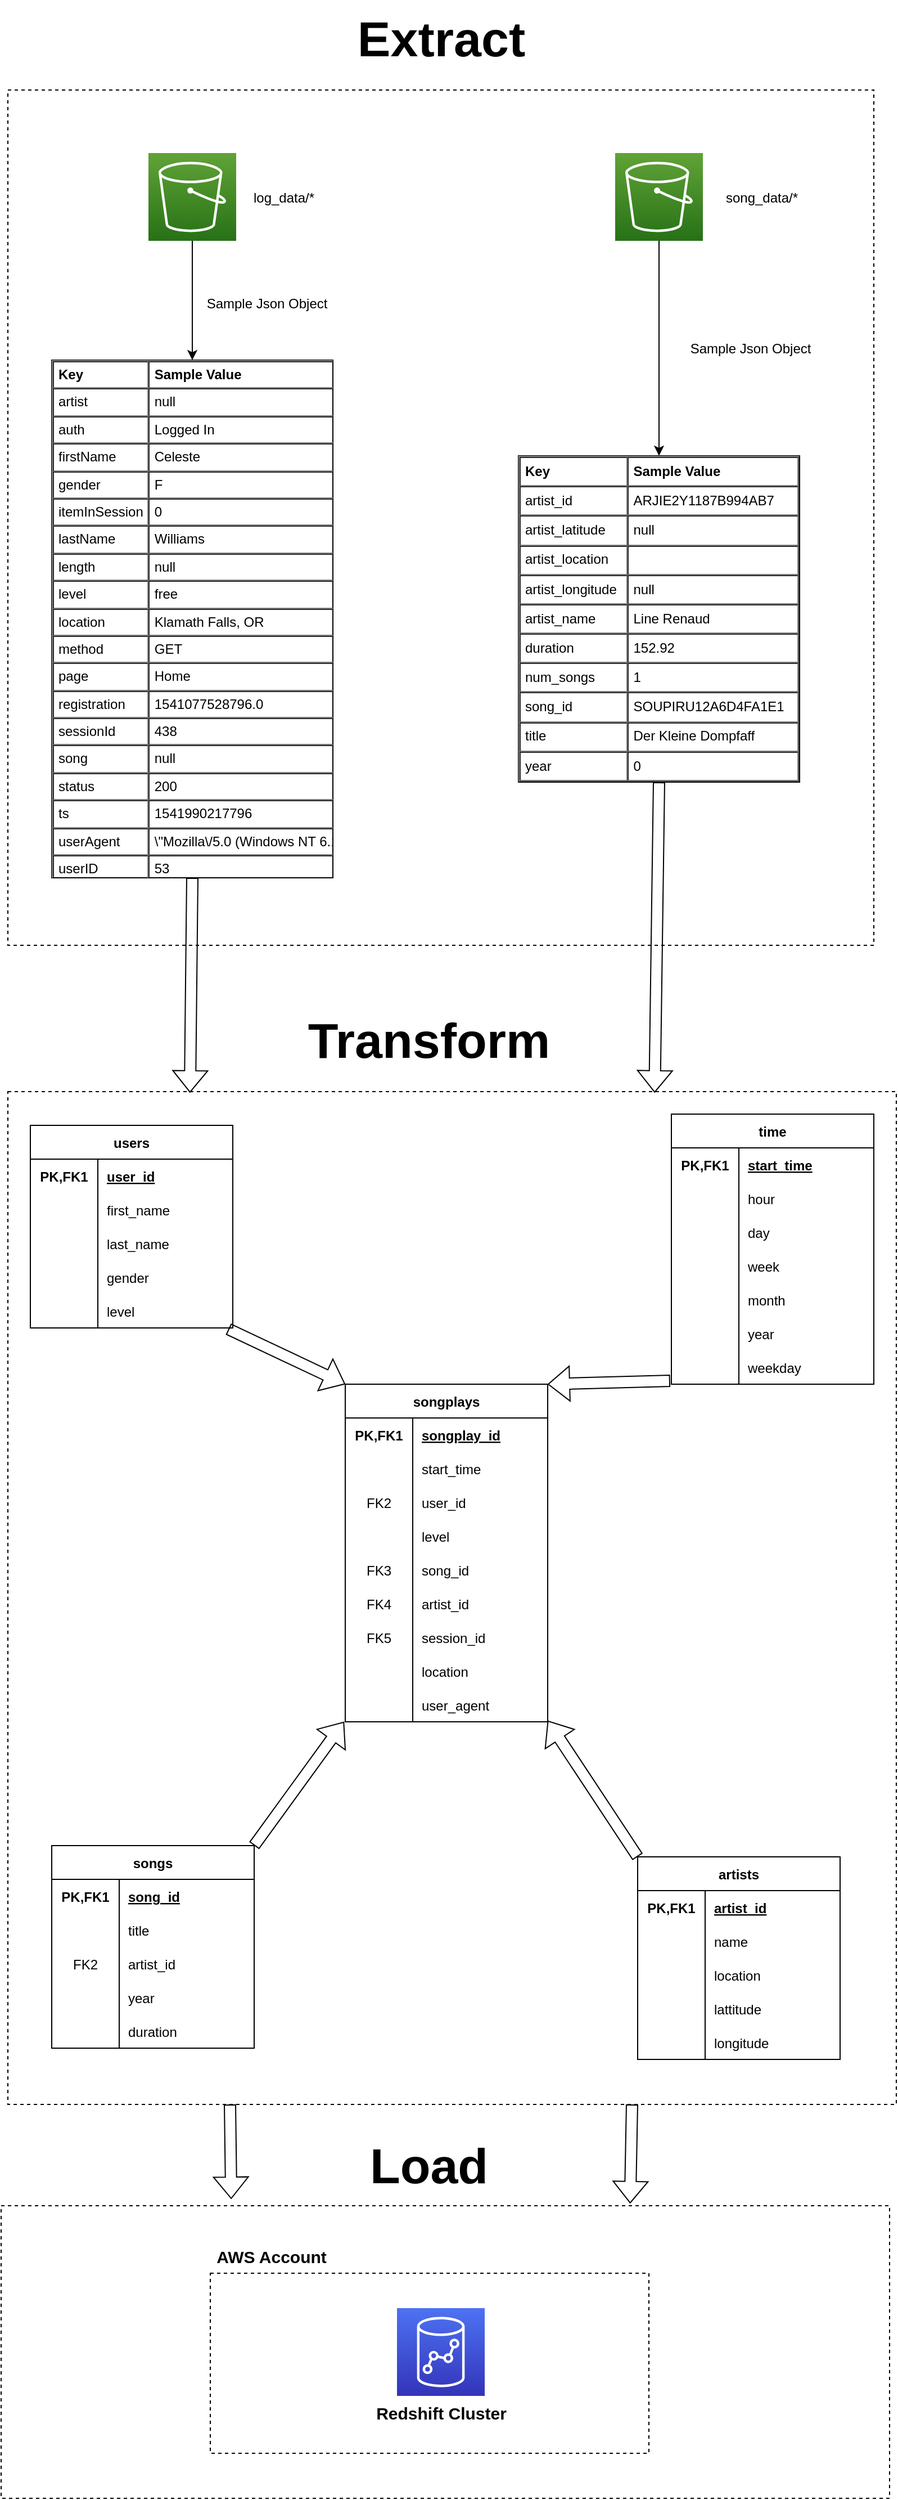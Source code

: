 <mxfile version="20.2.5" type="device"><diagram id="q0pwvj2PHhLtAVCjmIg_" name="Page-1"><mxGraphModel dx="2534" dy="2292" grid="1" gridSize="10" guides="1" tooltips="1" connect="1" arrows="1" fold="1" page="1" pageScale="1" pageWidth="850" pageHeight="1100" math="0" shadow="0"><root><mxCell id="0"/><mxCell id="1" parent="0"/><mxCell id="BRt4IKWm3A4ZXxEoun8k-16" value="" style="rounded=0;whiteSpace=wrap;html=1;dashed=1;fontSize=15;fontColor=#FFFFFF;fillColor=none;" vertex="1" parent="1"><mxGeometry x="-370" y="1780" width="390" height="160" as="geometry"/></mxCell><mxCell id="RiVDUGEoPYRlH_-132Gb-1" value="" style="outlineConnect=0;fontColor=#232F3E;gradientColor=#60A337;gradientDirection=north;fillColor=#277116;strokeColor=#ffffff;dashed=0;verticalLabelPosition=bottom;verticalAlign=top;align=center;html=1;fontSize=12;fontStyle=0;aspect=fixed;shape=mxgraph.aws4.resourceIcon;resIcon=mxgraph.aws4.s3;" parent="1" vertex="1"><mxGeometry x="-10" y="-104" width="78" height="78" as="geometry"/></mxCell><mxCell id="RiVDUGEoPYRlH_-132Gb-2" value="" style="outlineConnect=0;fontColor=#232F3E;gradientColor=#60A337;gradientDirection=north;fillColor=#277116;strokeColor=#ffffff;dashed=0;verticalLabelPosition=bottom;verticalAlign=top;align=center;html=1;fontSize=12;fontStyle=0;aspect=fixed;shape=mxgraph.aws4.resourceIcon;resIcon=mxgraph.aws4.s3;" parent="1" vertex="1"><mxGeometry x="-425" y="-104" width="78" height="78" as="geometry"/></mxCell><mxCell id="RiVDUGEoPYRlH_-132Gb-4" value="log_data/*" style="text;html=1;align=center;verticalAlign=middle;resizable=0;points=[];autosize=1;" parent="1" vertex="1"><mxGeometry x="-340" y="-74" width="70" height="20" as="geometry"/></mxCell><mxCell id="RiVDUGEoPYRlH_-132Gb-5" value="song_data/*" style="text;html=1;align=center;verticalAlign=middle;resizable=0;points=[];autosize=1;" parent="1" vertex="1"><mxGeometry x="80" y="-74" width="80" height="20" as="geometry"/></mxCell><mxCell id="RiVDUGEoPYRlH_-132Gb-6" value="&lt;table cellpadding=&quot;4&quot; cellspacing=&quot;0&quot; border=&quot;1&quot; style=&quot;font-size: 1em ; width: 100% ; height: 100%&quot;&gt;&lt;tbody&gt;&lt;tr&gt;&lt;th&gt;Key&lt;/th&gt;&lt;th&gt;Sample Value&lt;/th&gt;&lt;/tr&gt;&lt;tr&gt;&lt;td&gt;artist_id&lt;/td&gt;&lt;td&gt;ARJIE2Y1187B994AB7&lt;/td&gt;&lt;/tr&gt;&lt;tr&gt;&lt;td&gt;artist_latitude&lt;/td&gt;&lt;td&gt;null&lt;/td&gt;&lt;/tr&gt;&lt;tr&gt;&lt;td&gt;artist_location&lt;br&gt;&lt;/td&gt;&lt;td&gt;&lt;br&gt;&lt;/td&gt;&lt;/tr&gt;&lt;tr&gt;&lt;td&gt;artist_longitude&lt;br&gt;&lt;/td&gt;&lt;td&gt;null&lt;br&gt;&lt;/td&gt;&lt;/tr&gt;&lt;tr&gt;&lt;td&gt;artist_name&lt;br&gt;&lt;/td&gt;&lt;td&gt;Line Renaud&lt;br&gt;&lt;/td&gt;&lt;/tr&gt;&lt;tr&gt;&lt;td&gt;duration&lt;br&gt;&lt;/td&gt;&lt;td&gt;152.92&lt;br&gt;&lt;/td&gt;&lt;/tr&gt;&lt;tr&gt;&lt;td&gt;num_songs&lt;br&gt;&lt;/td&gt;&lt;td&gt;1&lt;/td&gt;&lt;/tr&gt;&lt;tr&gt;&lt;td&gt;song_id&lt;br&gt;&lt;/td&gt;&lt;td&gt;SOUPIRU12A6D4FA1E1&lt;br&gt;&lt;/td&gt;&lt;/tr&gt;&lt;tr&gt;&lt;td&gt;title&lt;br&gt;&lt;/td&gt;&lt;td&gt;Der Kleine Dompfaff&lt;br&gt;&lt;/td&gt;&lt;/tr&gt;&lt;tr&gt;&lt;td&gt;year&lt;br&gt;&lt;/td&gt;&lt;td&gt;0&lt;/td&gt;&lt;/tr&gt;&lt;/tbody&gt;&lt;/table&gt; " style="verticalAlign=top;align=left;overflow=fill;fontSize=12;fontFamily=Helvetica;html=1" parent="1" vertex="1"><mxGeometry x="-96" y="165" width="250" height="290" as="geometry"/></mxCell><mxCell id="RiVDUGEoPYRlH_-132Gb-7" value="Sample Json Object" style="text;html=1;align=center;verticalAlign=middle;resizable=0;points=[];autosize=1;" parent="1" vertex="1"><mxGeometry x="50" y="60" width="120" height="20" as="geometry"/></mxCell><mxCell id="Wsk6YrLVwOl3uK1sDO1H-1" value="&lt;table cellpadding=&quot;4&quot; cellspacing=&quot;0&quot; border=&quot;1&quot; style=&quot;font-size: 1em ; width: 100% ; height: 100%&quot;&gt;&lt;tbody&gt;&lt;tr&gt;&lt;th&gt;Key&lt;/th&gt;&lt;th&gt;Sample Value&lt;/th&gt;&lt;/tr&gt;&lt;tr&gt;&lt;td&gt;artist&lt;/td&gt;&lt;td&gt;null&lt;/td&gt;&lt;/tr&gt;&lt;tr&gt;&lt;td&gt;auth&lt;/td&gt;&lt;td&gt;Logged In&lt;/td&gt;&lt;/tr&gt;&lt;tr&gt;&lt;td&gt;firstName&lt;br&gt;&lt;/td&gt;&lt;td&gt;Celeste&lt;br&gt;&lt;/td&gt;&lt;/tr&gt;&lt;tr&gt;&lt;td&gt;gender&lt;br&gt;&lt;/td&gt;&lt;td&gt;F&lt;span style=&quot;&quot;&gt;&#9;&lt;/span&gt;&lt;br&gt;&lt;/td&gt;&lt;/tr&gt;&lt;tr&gt;&lt;td&gt;itemInSession&lt;br&gt;&lt;/td&gt;&lt;td&gt;0&lt;/td&gt;&lt;/tr&gt;&lt;tr&gt;&lt;td&gt;lastName&lt;br&gt;&lt;/td&gt;&lt;td&gt;Williams&lt;/td&gt;&lt;/tr&gt;&lt;tr&gt;&lt;td&gt;length&lt;br&gt;&lt;/td&gt;&lt;td&gt;null&lt;/td&gt;&lt;/tr&gt;&lt;tr&gt;&lt;td&gt;level&lt;br&gt;&lt;/td&gt;&lt;td&gt;free&lt;br&gt;&lt;/td&gt;&lt;/tr&gt;&lt;tr&gt;&lt;td&gt;location&lt;br&gt;&lt;/td&gt;&lt;td&gt;Klamath Falls, OR&lt;/td&gt;&lt;/tr&gt;&lt;tr&gt;&lt;td&gt;method&lt;/td&gt;&lt;td&gt;GET&lt;/td&gt;&lt;/tr&gt;&lt;tr&gt;&lt;td&gt;page&lt;br&gt;&lt;/td&gt;&lt;td&gt;Home&lt;/td&gt;&lt;/tr&gt;&lt;tr&gt;&lt;td&gt;registration&lt;br&gt;&lt;/td&gt;&lt;td&gt;1541077528796.0&lt;br&gt;&lt;/td&gt;&lt;/tr&gt;&lt;tr&gt;&lt;td&gt;sessionId&lt;br&gt;&lt;/td&gt;&lt;td&gt;438&lt;/td&gt;&lt;/tr&gt;&lt;tr&gt;&lt;td&gt;song&lt;br&gt;&lt;/td&gt;&lt;td&gt;null&lt;/td&gt;&lt;/tr&gt;&lt;tr&gt;&lt;td&gt;status&lt;br&gt;&lt;/td&gt;&lt;td&gt;200&lt;/td&gt;&lt;/tr&gt;&lt;tr&gt;&lt;td&gt;ts&lt;br&gt;&lt;/td&gt;&lt;td&gt;1541990217796&lt;br&gt;&lt;/td&gt;&lt;/tr&gt;&lt;tr&gt;&lt;td&gt;userAgent&lt;br&gt;&lt;/td&gt;&lt;td&gt;\&quot;Mozilla\/5.0 (Windows NT 6.1; WOW64) AppleWebKit\/537.36 (KHTML, like Gecko) Chrome\/37.0.206.103 Safari\/537.36\&quot;&lt;br&gt;&lt;/td&gt;&lt;/tr&gt;&lt;tr&gt;&lt;td&gt;userID&lt;/td&gt;&lt;td&gt;53&lt;/td&gt;&lt;/tr&gt;&lt;tr&gt;&lt;td&gt;&lt;br&gt;&lt;/td&gt;&lt;td&gt;&lt;br&gt;&lt;/td&gt;&lt;/tr&gt;&lt;/tbody&gt;&lt;/table&gt; " style="verticalAlign=top;align=left;overflow=fill;fontSize=12;fontFamily=Helvetica;html=1" parent="1" vertex="1"><mxGeometry x="-511" y="80" width="250" height="460" as="geometry"/></mxCell><mxCell id="Wsk6YrLVwOl3uK1sDO1H-4" value="" style="endArrow=classic;html=1;rounded=0;entryX=0.5;entryY=0;entryDx=0;entryDy=0;" parent="1" source="RiVDUGEoPYRlH_-132Gb-1" target="RiVDUGEoPYRlH_-132Gb-6" edge="1"><mxGeometry width="50" height="50" relative="1" as="geometry"><mxPoint x="20" y="310" as="sourcePoint"/><mxPoint x="70" y="260" as="targetPoint"/></mxGeometry></mxCell><mxCell id="Wsk6YrLVwOl3uK1sDO1H-5" value="" style="endArrow=classic;html=1;rounded=0;entryX=0.5;entryY=0;entryDx=0;entryDy=0;" parent="1" source="RiVDUGEoPYRlH_-132Gb-2" target="Wsk6YrLVwOl3uK1sDO1H-1" edge="1"><mxGeometry width="50" height="50" relative="1" as="geometry"><mxPoint x="39" y="-16" as="sourcePoint"/><mxPoint x="39" y="175" as="targetPoint"/></mxGeometry></mxCell><mxCell id="Wsk6YrLVwOl3uK1sDO1H-6" value="Sample Json Object" style="text;html=1;align=center;verticalAlign=middle;resizable=0;points=[];autosize=1;" parent="1" vertex="1"><mxGeometry x="-380" y="20" width="120" height="20" as="geometry"/></mxCell><mxCell id="Wsk6YrLVwOl3uK1sDO1H-7" value="" style="rounded=0;whiteSpace=wrap;html=1;fillColor=none;dashed=1;" parent="1" vertex="1"><mxGeometry x="-550" y="730" width="790" height="900" as="geometry"/></mxCell><mxCell id="Wsk6YrLVwOl3uK1sDO1H-8" value="" style="shape=flexArrow;endArrow=classic;html=1;rounded=0;exitX=0.5;exitY=1;exitDx=0;exitDy=0;entryX=0.205;entryY=0.001;entryDx=0;entryDy=0;entryPerimeter=0;" parent="1" source="Wsk6YrLVwOl3uK1sDO1H-1" target="Wsk6YrLVwOl3uK1sDO1H-7" edge="1"><mxGeometry width="50" height="50" relative="1" as="geometry"><mxPoint x="-130" y="510" as="sourcePoint"/><mxPoint x="-80" y="460" as="targetPoint"/></mxGeometry></mxCell><mxCell id="Wsk6YrLVwOl3uK1sDO1H-9" value="" style="shape=flexArrow;endArrow=classic;html=1;rounded=0;exitX=0.5;exitY=1;exitDx=0;exitDy=0;entryX=0.728;entryY=0.001;entryDx=0;entryDy=0;entryPerimeter=0;" parent="1" source="RiVDUGEoPYRlH_-132Gb-6" target="Wsk6YrLVwOl3uK1sDO1H-7" edge="1"><mxGeometry width="50" height="50" relative="1" as="geometry"><mxPoint x="-376" y="550" as="sourcePoint"/><mxPoint x="-375" y="688.95" as="targetPoint"/></mxGeometry></mxCell><mxCell id="Wsk6YrLVwOl3uK1sDO1H-10" value="users" style="shape=table;startSize=30;container=1;collapsible=1;childLayout=tableLayout;fixedRows=1;rowLines=0;fontStyle=1;align=center;resizeLast=1;" parent="1" vertex="1"><mxGeometry x="-530" y="760" width="180" height="180" as="geometry"/></mxCell><mxCell id="Wsk6YrLVwOl3uK1sDO1H-11" value="" style="shape=tableRow;horizontal=0;startSize=0;swimlaneHead=0;swimlaneBody=0;fillColor=none;collapsible=0;dropTarget=0;points=[[0,0.5],[1,0.5]];portConstraint=eastwest;top=0;left=0;right=0;bottom=0;" parent="Wsk6YrLVwOl3uK1sDO1H-10" vertex="1"><mxGeometry y="30" width="180" height="30" as="geometry"/></mxCell><mxCell id="Wsk6YrLVwOl3uK1sDO1H-12" value="PK,FK1" style="shape=partialRectangle;connectable=0;fillColor=none;top=0;left=0;bottom=0;right=0;fontStyle=1;overflow=hidden;" parent="Wsk6YrLVwOl3uK1sDO1H-11" vertex="1"><mxGeometry width="60" height="30" as="geometry"><mxRectangle width="60" height="30" as="alternateBounds"/></mxGeometry></mxCell><mxCell id="Wsk6YrLVwOl3uK1sDO1H-13" value="user_id" style="shape=partialRectangle;connectable=0;fillColor=none;top=0;left=0;bottom=0;right=0;align=left;spacingLeft=6;fontStyle=5;overflow=hidden;" parent="Wsk6YrLVwOl3uK1sDO1H-11" vertex="1"><mxGeometry x="60" width="120" height="30" as="geometry"><mxRectangle width="120" height="30" as="alternateBounds"/></mxGeometry></mxCell><mxCell id="Wsk6YrLVwOl3uK1sDO1H-17" value="" style="shape=tableRow;horizontal=0;startSize=0;swimlaneHead=0;swimlaneBody=0;fillColor=none;collapsible=0;dropTarget=0;points=[[0,0.5],[1,0.5]];portConstraint=eastwest;top=0;left=0;right=0;bottom=0;" parent="Wsk6YrLVwOl3uK1sDO1H-10" vertex="1"><mxGeometry y="60" width="180" height="30" as="geometry"/></mxCell><mxCell id="Wsk6YrLVwOl3uK1sDO1H-18" value="" style="shape=partialRectangle;connectable=0;fillColor=none;top=0;left=0;bottom=0;right=0;editable=1;overflow=hidden;" parent="Wsk6YrLVwOl3uK1sDO1H-17" vertex="1"><mxGeometry width="60" height="30" as="geometry"><mxRectangle width="60" height="30" as="alternateBounds"/></mxGeometry></mxCell><mxCell id="Wsk6YrLVwOl3uK1sDO1H-19" value="first_name" style="shape=partialRectangle;connectable=0;fillColor=none;top=0;left=0;bottom=0;right=0;align=left;spacingLeft=6;overflow=hidden;" parent="Wsk6YrLVwOl3uK1sDO1H-17" vertex="1"><mxGeometry x="60" width="120" height="30" as="geometry"><mxRectangle width="120" height="30" as="alternateBounds"/></mxGeometry></mxCell><mxCell id="Wsk6YrLVwOl3uK1sDO1H-20" value="" style="shape=tableRow;horizontal=0;startSize=0;swimlaneHead=0;swimlaneBody=0;fillColor=none;collapsible=0;dropTarget=0;points=[[0,0.5],[1,0.5]];portConstraint=eastwest;top=0;left=0;right=0;bottom=0;" parent="Wsk6YrLVwOl3uK1sDO1H-10" vertex="1"><mxGeometry y="90" width="180" height="30" as="geometry"/></mxCell><mxCell id="Wsk6YrLVwOl3uK1sDO1H-21" value="" style="shape=partialRectangle;connectable=0;fillColor=none;top=0;left=0;bottom=0;right=0;editable=1;overflow=hidden;" parent="Wsk6YrLVwOl3uK1sDO1H-20" vertex="1"><mxGeometry width="60" height="30" as="geometry"><mxRectangle width="60" height="30" as="alternateBounds"/></mxGeometry></mxCell><mxCell id="Wsk6YrLVwOl3uK1sDO1H-22" value="last_name" style="shape=partialRectangle;connectable=0;fillColor=none;top=0;left=0;bottom=0;right=0;align=left;spacingLeft=6;overflow=hidden;" parent="Wsk6YrLVwOl3uK1sDO1H-20" vertex="1"><mxGeometry x="60" width="120" height="30" as="geometry"><mxRectangle width="120" height="30" as="alternateBounds"/></mxGeometry></mxCell><mxCell id="Wsk6YrLVwOl3uK1sDO1H-26" style="shape=tableRow;horizontal=0;startSize=0;swimlaneHead=0;swimlaneBody=0;fillColor=none;collapsible=0;dropTarget=0;points=[[0,0.5],[1,0.5]];portConstraint=eastwest;top=0;left=0;right=0;bottom=0;" parent="Wsk6YrLVwOl3uK1sDO1H-10" vertex="1"><mxGeometry y="120" width="180" height="30" as="geometry"/></mxCell><mxCell id="Wsk6YrLVwOl3uK1sDO1H-27" style="shape=partialRectangle;connectable=0;fillColor=none;top=0;left=0;bottom=0;right=0;editable=1;overflow=hidden;" parent="Wsk6YrLVwOl3uK1sDO1H-26" vertex="1"><mxGeometry width="60" height="30" as="geometry"><mxRectangle width="60" height="30" as="alternateBounds"/></mxGeometry></mxCell><mxCell id="Wsk6YrLVwOl3uK1sDO1H-28" value="gender" style="shape=partialRectangle;connectable=0;fillColor=none;top=0;left=0;bottom=0;right=0;align=left;spacingLeft=6;overflow=hidden;" parent="Wsk6YrLVwOl3uK1sDO1H-26" vertex="1"><mxGeometry x="60" width="120" height="30" as="geometry"><mxRectangle width="120" height="30" as="alternateBounds"/></mxGeometry></mxCell><mxCell id="Wsk6YrLVwOl3uK1sDO1H-29" style="shape=tableRow;horizontal=0;startSize=0;swimlaneHead=0;swimlaneBody=0;fillColor=none;collapsible=0;dropTarget=0;points=[[0,0.5],[1,0.5]];portConstraint=eastwest;top=0;left=0;right=0;bottom=0;" parent="Wsk6YrLVwOl3uK1sDO1H-10" vertex="1"><mxGeometry y="150" width="180" height="30" as="geometry"/></mxCell><mxCell id="Wsk6YrLVwOl3uK1sDO1H-30" style="shape=partialRectangle;connectable=0;fillColor=none;top=0;left=0;bottom=0;right=0;editable=1;overflow=hidden;" parent="Wsk6YrLVwOl3uK1sDO1H-29" vertex="1"><mxGeometry width="60" height="30" as="geometry"><mxRectangle width="60" height="30" as="alternateBounds"/></mxGeometry></mxCell><mxCell id="Wsk6YrLVwOl3uK1sDO1H-31" value="level" style="shape=partialRectangle;connectable=0;fillColor=none;top=0;left=0;bottom=0;right=0;align=left;spacingLeft=6;overflow=hidden;" parent="Wsk6YrLVwOl3uK1sDO1H-29" vertex="1"><mxGeometry x="60" width="120" height="30" as="geometry"><mxRectangle width="120" height="30" as="alternateBounds"/></mxGeometry></mxCell><mxCell id="Wsk6YrLVwOl3uK1sDO1H-32" value="songs" style="shape=table;startSize=30;container=1;collapsible=1;childLayout=tableLayout;fixedRows=1;rowLines=0;fontStyle=1;align=center;resizeLast=1;" parent="1" vertex="1"><mxGeometry x="-511" y="1400" width="180" height="180" as="geometry"/></mxCell><mxCell id="Wsk6YrLVwOl3uK1sDO1H-33" value="" style="shape=tableRow;horizontal=0;startSize=0;swimlaneHead=0;swimlaneBody=0;fillColor=none;collapsible=0;dropTarget=0;points=[[0,0.5],[1,0.5]];portConstraint=eastwest;top=0;left=0;right=0;bottom=0;" parent="Wsk6YrLVwOl3uK1sDO1H-32" vertex="1"><mxGeometry y="30" width="180" height="30" as="geometry"/></mxCell><mxCell id="Wsk6YrLVwOl3uK1sDO1H-34" value="PK,FK1" style="shape=partialRectangle;connectable=0;fillColor=none;top=0;left=0;bottom=0;right=0;fontStyle=1;overflow=hidden;" parent="Wsk6YrLVwOl3uK1sDO1H-33" vertex="1"><mxGeometry width="60" height="30" as="geometry"><mxRectangle width="60" height="30" as="alternateBounds"/></mxGeometry></mxCell><mxCell id="Wsk6YrLVwOl3uK1sDO1H-35" value="song_id" style="shape=partialRectangle;connectable=0;fillColor=none;top=0;left=0;bottom=0;right=0;align=left;spacingLeft=6;fontStyle=5;overflow=hidden;" parent="Wsk6YrLVwOl3uK1sDO1H-33" vertex="1"><mxGeometry x="60" width="120" height="30" as="geometry"><mxRectangle width="120" height="30" as="alternateBounds"/></mxGeometry></mxCell><mxCell id="Wsk6YrLVwOl3uK1sDO1H-36" value="" style="shape=tableRow;horizontal=0;startSize=0;swimlaneHead=0;swimlaneBody=0;fillColor=none;collapsible=0;dropTarget=0;points=[[0,0.5],[1,0.5]];portConstraint=eastwest;top=0;left=0;right=0;bottom=0;" parent="Wsk6YrLVwOl3uK1sDO1H-32" vertex="1"><mxGeometry y="60" width="180" height="30" as="geometry"/></mxCell><mxCell id="Wsk6YrLVwOl3uK1sDO1H-37" value="" style="shape=partialRectangle;connectable=0;fillColor=none;top=0;left=0;bottom=0;right=0;editable=1;overflow=hidden;" parent="Wsk6YrLVwOl3uK1sDO1H-36" vertex="1"><mxGeometry width="60" height="30" as="geometry"><mxRectangle width="60" height="30" as="alternateBounds"/></mxGeometry></mxCell><mxCell id="Wsk6YrLVwOl3uK1sDO1H-38" value="title" style="shape=partialRectangle;connectable=0;fillColor=none;top=0;left=0;bottom=0;right=0;align=left;spacingLeft=6;overflow=hidden;" parent="Wsk6YrLVwOl3uK1sDO1H-36" vertex="1"><mxGeometry x="60" width="120" height="30" as="geometry"><mxRectangle width="120" height="30" as="alternateBounds"/></mxGeometry></mxCell><mxCell id="Wsk6YrLVwOl3uK1sDO1H-39" value="" style="shape=tableRow;horizontal=0;startSize=0;swimlaneHead=0;swimlaneBody=0;fillColor=none;collapsible=0;dropTarget=0;points=[[0,0.5],[1,0.5]];portConstraint=eastwest;top=0;left=0;right=0;bottom=0;" parent="Wsk6YrLVwOl3uK1sDO1H-32" vertex="1"><mxGeometry y="90" width="180" height="30" as="geometry"/></mxCell><mxCell id="Wsk6YrLVwOl3uK1sDO1H-40" value="FK2" style="shape=partialRectangle;connectable=0;fillColor=none;top=0;left=0;bottom=0;right=0;editable=1;overflow=hidden;" parent="Wsk6YrLVwOl3uK1sDO1H-39" vertex="1"><mxGeometry width="60" height="30" as="geometry"><mxRectangle width="60" height="30" as="alternateBounds"/></mxGeometry></mxCell><mxCell id="Wsk6YrLVwOl3uK1sDO1H-41" value="artist_id" style="shape=partialRectangle;connectable=0;fillColor=none;top=0;left=0;bottom=0;right=0;align=left;spacingLeft=6;overflow=hidden;" parent="Wsk6YrLVwOl3uK1sDO1H-39" vertex="1"><mxGeometry x="60" width="120" height="30" as="geometry"><mxRectangle width="120" height="30" as="alternateBounds"/></mxGeometry></mxCell><mxCell id="Wsk6YrLVwOl3uK1sDO1H-42" style="shape=tableRow;horizontal=0;startSize=0;swimlaneHead=0;swimlaneBody=0;fillColor=none;collapsible=0;dropTarget=0;points=[[0,0.5],[1,0.5]];portConstraint=eastwest;top=0;left=0;right=0;bottom=0;" parent="Wsk6YrLVwOl3uK1sDO1H-32" vertex="1"><mxGeometry y="120" width="180" height="30" as="geometry"/></mxCell><mxCell id="Wsk6YrLVwOl3uK1sDO1H-43" style="shape=partialRectangle;connectable=0;fillColor=none;top=0;left=0;bottom=0;right=0;editable=1;overflow=hidden;" parent="Wsk6YrLVwOl3uK1sDO1H-42" vertex="1"><mxGeometry width="60" height="30" as="geometry"><mxRectangle width="60" height="30" as="alternateBounds"/></mxGeometry></mxCell><mxCell id="Wsk6YrLVwOl3uK1sDO1H-44" value="year" style="shape=partialRectangle;connectable=0;fillColor=none;top=0;left=0;bottom=0;right=0;align=left;spacingLeft=6;overflow=hidden;" parent="Wsk6YrLVwOl3uK1sDO1H-42" vertex="1"><mxGeometry x="60" width="120" height="30" as="geometry"><mxRectangle width="120" height="30" as="alternateBounds"/></mxGeometry></mxCell><mxCell id="Wsk6YrLVwOl3uK1sDO1H-45" style="shape=tableRow;horizontal=0;startSize=0;swimlaneHead=0;swimlaneBody=0;fillColor=none;collapsible=0;dropTarget=0;points=[[0,0.5],[1,0.5]];portConstraint=eastwest;top=0;left=0;right=0;bottom=0;" parent="Wsk6YrLVwOl3uK1sDO1H-32" vertex="1"><mxGeometry y="150" width="180" height="30" as="geometry"/></mxCell><mxCell id="Wsk6YrLVwOl3uK1sDO1H-46" style="shape=partialRectangle;connectable=0;fillColor=none;top=0;left=0;bottom=0;right=0;editable=1;overflow=hidden;" parent="Wsk6YrLVwOl3uK1sDO1H-45" vertex="1"><mxGeometry width="60" height="30" as="geometry"><mxRectangle width="60" height="30" as="alternateBounds"/></mxGeometry></mxCell><mxCell id="Wsk6YrLVwOl3uK1sDO1H-47" value="duration" style="shape=partialRectangle;connectable=0;fillColor=none;top=0;left=0;bottom=0;right=0;align=left;spacingLeft=6;overflow=hidden;" parent="Wsk6YrLVwOl3uK1sDO1H-45" vertex="1"><mxGeometry x="60" width="120" height="30" as="geometry"><mxRectangle width="120" height="30" as="alternateBounds"/></mxGeometry></mxCell><mxCell id="Wsk6YrLVwOl3uK1sDO1H-48" value="artists" style="shape=table;startSize=30;container=1;collapsible=1;childLayout=tableLayout;fixedRows=1;rowLines=0;fontStyle=1;align=center;resizeLast=1;" parent="1" vertex="1"><mxGeometry x="10" y="1410" width="180" height="180" as="geometry"/></mxCell><mxCell id="Wsk6YrLVwOl3uK1sDO1H-49" value="" style="shape=tableRow;horizontal=0;startSize=0;swimlaneHead=0;swimlaneBody=0;fillColor=none;collapsible=0;dropTarget=0;points=[[0,0.5],[1,0.5]];portConstraint=eastwest;top=0;left=0;right=0;bottom=0;" parent="Wsk6YrLVwOl3uK1sDO1H-48" vertex="1"><mxGeometry y="30" width="180" height="30" as="geometry"/></mxCell><mxCell id="Wsk6YrLVwOl3uK1sDO1H-50" value="PK,FK1" style="shape=partialRectangle;connectable=0;fillColor=none;top=0;left=0;bottom=0;right=0;fontStyle=1;overflow=hidden;" parent="Wsk6YrLVwOl3uK1sDO1H-49" vertex="1"><mxGeometry width="60" height="30" as="geometry"><mxRectangle width="60" height="30" as="alternateBounds"/></mxGeometry></mxCell><mxCell id="Wsk6YrLVwOl3uK1sDO1H-51" value="artist_id" style="shape=partialRectangle;connectable=0;fillColor=none;top=0;left=0;bottom=0;right=0;align=left;spacingLeft=6;fontStyle=5;overflow=hidden;" parent="Wsk6YrLVwOl3uK1sDO1H-49" vertex="1"><mxGeometry x="60" width="120" height="30" as="geometry"><mxRectangle width="120" height="30" as="alternateBounds"/></mxGeometry></mxCell><mxCell id="Wsk6YrLVwOl3uK1sDO1H-52" value="" style="shape=tableRow;horizontal=0;startSize=0;swimlaneHead=0;swimlaneBody=0;fillColor=none;collapsible=0;dropTarget=0;points=[[0,0.5],[1,0.5]];portConstraint=eastwest;top=0;left=0;right=0;bottom=0;" parent="Wsk6YrLVwOl3uK1sDO1H-48" vertex="1"><mxGeometry y="60" width="180" height="30" as="geometry"/></mxCell><mxCell id="Wsk6YrLVwOl3uK1sDO1H-53" value="" style="shape=partialRectangle;connectable=0;fillColor=none;top=0;left=0;bottom=0;right=0;editable=1;overflow=hidden;" parent="Wsk6YrLVwOl3uK1sDO1H-52" vertex="1"><mxGeometry width="60" height="30" as="geometry"><mxRectangle width="60" height="30" as="alternateBounds"/></mxGeometry></mxCell><mxCell id="Wsk6YrLVwOl3uK1sDO1H-54" value="name" style="shape=partialRectangle;connectable=0;fillColor=none;top=0;left=0;bottom=0;right=0;align=left;spacingLeft=6;overflow=hidden;" parent="Wsk6YrLVwOl3uK1sDO1H-52" vertex="1"><mxGeometry x="60" width="120" height="30" as="geometry"><mxRectangle width="120" height="30" as="alternateBounds"/></mxGeometry></mxCell><mxCell id="Wsk6YrLVwOl3uK1sDO1H-55" value="" style="shape=tableRow;horizontal=0;startSize=0;swimlaneHead=0;swimlaneBody=0;fillColor=none;collapsible=0;dropTarget=0;points=[[0,0.5],[1,0.5]];portConstraint=eastwest;top=0;left=0;right=0;bottom=0;" parent="Wsk6YrLVwOl3uK1sDO1H-48" vertex="1"><mxGeometry y="90" width="180" height="30" as="geometry"/></mxCell><mxCell id="Wsk6YrLVwOl3uK1sDO1H-56" value="" style="shape=partialRectangle;connectable=0;fillColor=none;top=0;left=0;bottom=0;right=0;editable=1;overflow=hidden;" parent="Wsk6YrLVwOl3uK1sDO1H-55" vertex="1"><mxGeometry width="60" height="30" as="geometry"><mxRectangle width="60" height="30" as="alternateBounds"/></mxGeometry></mxCell><mxCell id="Wsk6YrLVwOl3uK1sDO1H-57" value="location" style="shape=partialRectangle;connectable=0;fillColor=none;top=0;left=0;bottom=0;right=0;align=left;spacingLeft=6;overflow=hidden;" parent="Wsk6YrLVwOl3uK1sDO1H-55" vertex="1"><mxGeometry x="60" width="120" height="30" as="geometry"><mxRectangle width="120" height="30" as="alternateBounds"/></mxGeometry></mxCell><mxCell id="Wsk6YrLVwOl3uK1sDO1H-58" style="shape=tableRow;horizontal=0;startSize=0;swimlaneHead=0;swimlaneBody=0;fillColor=none;collapsible=0;dropTarget=0;points=[[0,0.5],[1,0.5]];portConstraint=eastwest;top=0;left=0;right=0;bottom=0;" parent="Wsk6YrLVwOl3uK1sDO1H-48" vertex="1"><mxGeometry y="120" width="180" height="30" as="geometry"/></mxCell><mxCell id="Wsk6YrLVwOl3uK1sDO1H-59" style="shape=partialRectangle;connectable=0;fillColor=none;top=0;left=0;bottom=0;right=0;editable=1;overflow=hidden;" parent="Wsk6YrLVwOl3uK1sDO1H-58" vertex="1"><mxGeometry width="60" height="30" as="geometry"><mxRectangle width="60" height="30" as="alternateBounds"/></mxGeometry></mxCell><mxCell id="Wsk6YrLVwOl3uK1sDO1H-60" value="lattitude" style="shape=partialRectangle;connectable=0;fillColor=none;top=0;left=0;bottom=0;right=0;align=left;spacingLeft=6;overflow=hidden;" parent="Wsk6YrLVwOl3uK1sDO1H-58" vertex="1"><mxGeometry x="60" width="120" height="30" as="geometry"><mxRectangle width="120" height="30" as="alternateBounds"/></mxGeometry></mxCell><mxCell id="Wsk6YrLVwOl3uK1sDO1H-61" style="shape=tableRow;horizontal=0;startSize=0;swimlaneHead=0;swimlaneBody=0;fillColor=none;collapsible=0;dropTarget=0;points=[[0,0.5],[1,0.5]];portConstraint=eastwest;top=0;left=0;right=0;bottom=0;" parent="Wsk6YrLVwOl3uK1sDO1H-48" vertex="1"><mxGeometry y="150" width="180" height="30" as="geometry"/></mxCell><mxCell id="Wsk6YrLVwOl3uK1sDO1H-62" style="shape=partialRectangle;connectable=0;fillColor=none;top=0;left=0;bottom=0;right=0;editable=1;overflow=hidden;" parent="Wsk6YrLVwOl3uK1sDO1H-61" vertex="1"><mxGeometry width="60" height="30" as="geometry"><mxRectangle width="60" height="30" as="alternateBounds"/></mxGeometry></mxCell><mxCell id="Wsk6YrLVwOl3uK1sDO1H-63" value="longitude" style="shape=partialRectangle;connectable=0;fillColor=none;top=0;left=0;bottom=0;right=0;align=left;spacingLeft=6;overflow=hidden;" parent="Wsk6YrLVwOl3uK1sDO1H-61" vertex="1"><mxGeometry x="60" width="120" height="30" as="geometry"><mxRectangle width="120" height="30" as="alternateBounds"/></mxGeometry></mxCell><mxCell id="Wsk6YrLVwOl3uK1sDO1H-64" value="time" style="shape=table;startSize=30;container=1;collapsible=1;childLayout=tableLayout;fixedRows=1;rowLines=0;fontStyle=1;align=center;resizeLast=1;" parent="1" vertex="1"><mxGeometry x="40" y="750" width="180" height="240" as="geometry"/></mxCell><mxCell id="Wsk6YrLVwOl3uK1sDO1H-65" value="" style="shape=tableRow;horizontal=0;startSize=0;swimlaneHead=0;swimlaneBody=0;fillColor=none;collapsible=0;dropTarget=0;points=[[0,0.5],[1,0.5]];portConstraint=eastwest;top=0;left=0;right=0;bottom=0;" parent="Wsk6YrLVwOl3uK1sDO1H-64" vertex="1"><mxGeometry y="30" width="180" height="30" as="geometry"/></mxCell><mxCell id="Wsk6YrLVwOl3uK1sDO1H-66" value="PK,FK1" style="shape=partialRectangle;connectable=0;fillColor=none;top=0;left=0;bottom=0;right=0;fontStyle=1;overflow=hidden;" parent="Wsk6YrLVwOl3uK1sDO1H-65" vertex="1"><mxGeometry width="60" height="30" as="geometry"><mxRectangle width="60" height="30" as="alternateBounds"/></mxGeometry></mxCell><mxCell id="Wsk6YrLVwOl3uK1sDO1H-67" value="start_time" style="shape=partialRectangle;connectable=0;fillColor=none;top=0;left=0;bottom=0;right=0;align=left;spacingLeft=6;fontStyle=5;overflow=hidden;" parent="Wsk6YrLVwOl3uK1sDO1H-65" vertex="1"><mxGeometry x="60" width="120" height="30" as="geometry"><mxRectangle width="120" height="30" as="alternateBounds"/></mxGeometry></mxCell><mxCell id="Wsk6YrLVwOl3uK1sDO1H-68" value="" style="shape=tableRow;horizontal=0;startSize=0;swimlaneHead=0;swimlaneBody=0;fillColor=none;collapsible=0;dropTarget=0;points=[[0,0.5],[1,0.5]];portConstraint=eastwest;top=0;left=0;right=0;bottom=0;" parent="Wsk6YrLVwOl3uK1sDO1H-64" vertex="1"><mxGeometry y="60" width="180" height="30" as="geometry"/></mxCell><mxCell id="Wsk6YrLVwOl3uK1sDO1H-69" value="" style="shape=partialRectangle;connectable=0;fillColor=none;top=0;left=0;bottom=0;right=0;editable=1;overflow=hidden;" parent="Wsk6YrLVwOl3uK1sDO1H-68" vertex="1"><mxGeometry width="60" height="30" as="geometry"><mxRectangle width="60" height="30" as="alternateBounds"/></mxGeometry></mxCell><mxCell id="Wsk6YrLVwOl3uK1sDO1H-70" value="hour" style="shape=partialRectangle;connectable=0;fillColor=none;top=0;left=0;bottom=0;right=0;align=left;spacingLeft=6;overflow=hidden;" parent="Wsk6YrLVwOl3uK1sDO1H-68" vertex="1"><mxGeometry x="60" width="120" height="30" as="geometry"><mxRectangle width="120" height="30" as="alternateBounds"/></mxGeometry></mxCell><mxCell id="Wsk6YrLVwOl3uK1sDO1H-71" value="" style="shape=tableRow;horizontal=0;startSize=0;swimlaneHead=0;swimlaneBody=0;fillColor=none;collapsible=0;dropTarget=0;points=[[0,0.5],[1,0.5]];portConstraint=eastwest;top=0;left=0;right=0;bottom=0;" parent="Wsk6YrLVwOl3uK1sDO1H-64" vertex="1"><mxGeometry y="90" width="180" height="30" as="geometry"/></mxCell><mxCell id="Wsk6YrLVwOl3uK1sDO1H-72" value="" style="shape=partialRectangle;connectable=0;fillColor=none;top=0;left=0;bottom=0;right=0;editable=1;overflow=hidden;" parent="Wsk6YrLVwOl3uK1sDO1H-71" vertex="1"><mxGeometry width="60" height="30" as="geometry"><mxRectangle width="60" height="30" as="alternateBounds"/></mxGeometry></mxCell><mxCell id="Wsk6YrLVwOl3uK1sDO1H-73" value="day" style="shape=partialRectangle;connectable=0;fillColor=none;top=0;left=0;bottom=0;right=0;align=left;spacingLeft=6;overflow=hidden;" parent="Wsk6YrLVwOl3uK1sDO1H-71" vertex="1"><mxGeometry x="60" width="120" height="30" as="geometry"><mxRectangle width="120" height="30" as="alternateBounds"/></mxGeometry></mxCell><mxCell id="Wsk6YrLVwOl3uK1sDO1H-74" style="shape=tableRow;horizontal=0;startSize=0;swimlaneHead=0;swimlaneBody=0;fillColor=none;collapsible=0;dropTarget=0;points=[[0,0.5],[1,0.5]];portConstraint=eastwest;top=0;left=0;right=0;bottom=0;" parent="Wsk6YrLVwOl3uK1sDO1H-64" vertex="1"><mxGeometry y="120" width="180" height="30" as="geometry"/></mxCell><mxCell id="Wsk6YrLVwOl3uK1sDO1H-75" style="shape=partialRectangle;connectable=0;fillColor=none;top=0;left=0;bottom=0;right=0;editable=1;overflow=hidden;" parent="Wsk6YrLVwOl3uK1sDO1H-74" vertex="1"><mxGeometry width="60" height="30" as="geometry"><mxRectangle width="60" height="30" as="alternateBounds"/></mxGeometry></mxCell><mxCell id="Wsk6YrLVwOl3uK1sDO1H-76" value="week" style="shape=partialRectangle;connectable=0;fillColor=none;top=0;left=0;bottom=0;right=0;align=left;spacingLeft=6;overflow=hidden;" parent="Wsk6YrLVwOl3uK1sDO1H-74" vertex="1"><mxGeometry x="60" width="120" height="30" as="geometry"><mxRectangle width="120" height="30" as="alternateBounds"/></mxGeometry></mxCell><mxCell id="Wsk6YrLVwOl3uK1sDO1H-77" style="shape=tableRow;horizontal=0;startSize=0;swimlaneHead=0;swimlaneBody=0;fillColor=none;collapsible=0;dropTarget=0;points=[[0,0.5],[1,0.5]];portConstraint=eastwest;top=0;left=0;right=0;bottom=0;" parent="Wsk6YrLVwOl3uK1sDO1H-64" vertex="1"><mxGeometry y="150" width="180" height="30" as="geometry"/></mxCell><mxCell id="Wsk6YrLVwOl3uK1sDO1H-78" style="shape=partialRectangle;connectable=0;fillColor=none;top=0;left=0;bottom=0;right=0;editable=1;overflow=hidden;" parent="Wsk6YrLVwOl3uK1sDO1H-77" vertex="1"><mxGeometry width="60" height="30" as="geometry"><mxRectangle width="60" height="30" as="alternateBounds"/></mxGeometry></mxCell><mxCell id="Wsk6YrLVwOl3uK1sDO1H-79" value="month" style="shape=partialRectangle;connectable=0;fillColor=none;top=0;left=0;bottom=0;right=0;align=left;spacingLeft=6;overflow=hidden;" parent="Wsk6YrLVwOl3uK1sDO1H-77" vertex="1"><mxGeometry x="60" width="120" height="30" as="geometry"><mxRectangle width="120" height="30" as="alternateBounds"/></mxGeometry></mxCell><mxCell id="Wsk6YrLVwOl3uK1sDO1H-115" style="shape=tableRow;horizontal=0;startSize=0;swimlaneHead=0;swimlaneBody=0;fillColor=none;collapsible=0;dropTarget=0;points=[[0,0.5],[1,0.5]];portConstraint=eastwest;top=0;left=0;right=0;bottom=0;" parent="Wsk6YrLVwOl3uK1sDO1H-64" vertex="1"><mxGeometry y="180" width="180" height="30" as="geometry"/></mxCell><mxCell id="Wsk6YrLVwOl3uK1sDO1H-116" style="shape=partialRectangle;connectable=0;fillColor=none;top=0;left=0;bottom=0;right=0;editable=1;overflow=hidden;" parent="Wsk6YrLVwOl3uK1sDO1H-115" vertex="1"><mxGeometry width="60" height="30" as="geometry"><mxRectangle width="60" height="30" as="alternateBounds"/></mxGeometry></mxCell><mxCell id="Wsk6YrLVwOl3uK1sDO1H-117" value="year" style="shape=partialRectangle;connectable=0;fillColor=none;top=0;left=0;bottom=0;right=0;align=left;spacingLeft=6;overflow=hidden;" parent="Wsk6YrLVwOl3uK1sDO1H-115" vertex="1"><mxGeometry x="60" width="120" height="30" as="geometry"><mxRectangle width="120" height="30" as="alternateBounds"/></mxGeometry></mxCell><mxCell id="Wsk6YrLVwOl3uK1sDO1H-112" style="shape=tableRow;horizontal=0;startSize=0;swimlaneHead=0;swimlaneBody=0;fillColor=none;collapsible=0;dropTarget=0;points=[[0,0.5],[1,0.5]];portConstraint=eastwest;top=0;left=0;right=0;bottom=0;" parent="Wsk6YrLVwOl3uK1sDO1H-64" vertex="1"><mxGeometry y="210" width="180" height="30" as="geometry"/></mxCell><mxCell id="Wsk6YrLVwOl3uK1sDO1H-113" style="shape=partialRectangle;connectable=0;fillColor=none;top=0;left=0;bottom=0;right=0;editable=1;overflow=hidden;" parent="Wsk6YrLVwOl3uK1sDO1H-112" vertex="1"><mxGeometry width="60" height="30" as="geometry"><mxRectangle width="60" height="30" as="alternateBounds"/></mxGeometry></mxCell><mxCell id="Wsk6YrLVwOl3uK1sDO1H-114" value="weekday" style="shape=partialRectangle;connectable=0;fillColor=none;top=0;left=0;bottom=0;right=0;align=left;spacingLeft=6;overflow=hidden;" parent="Wsk6YrLVwOl3uK1sDO1H-112" vertex="1"><mxGeometry x="60" width="120" height="30" as="geometry"><mxRectangle width="120" height="30" as="alternateBounds"/></mxGeometry></mxCell><mxCell id="Wsk6YrLVwOl3uK1sDO1H-96" value="songplays" style="shape=table;startSize=30;container=1;collapsible=1;childLayout=tableLayout;fixedRows=1;rowLines=0;fontStyle=1;align=center;resizeLast=1;" parent="1" vertex="1"><mxGeometry x="-250" y="990" width="180" height="300" as="geometry"/></mxCell><mxCell id="Wsk6YrLVwOl3uK1sDO1H-97" value="" style="shape=tableRow;horizontal=0;startSize=0;swimlaneHead=0;swimlaneBody=0;fillColor=none;collapsible=0;dropTarget=0;points=[[0,0.5],[1,0.5]];portConstraint=eastwest;top=0;left=0;right=0;bottom=0;" parent="Wsk6YrLVwOl3uK1sDO1H-96" vertex="1"><mxGeometry y="30" width="180" height="30" as="geometry"/></mxCell><mxCell id="Wsk6YrLVwOl3uK1sDO1H-98" value="PK,FK1" style="shape=partialRectangle;connectable=0;fillColor=none;top=0;left=0;bottom=0;right=0;fontStyle=1;overflow=hidden;" parent="Wsk6YrLVwOl3uK1sDO1H-97" vertex="1"><mxGeometry width="60" height="30" as="geometry"><mxRectangle width="60" height="30" as="alternateBounds"/></mxGeometry></mxCell><mxCell id="Wsk6YrLVwOl3uK1sDO1H-99" value="songplay_id" style="shape=partialRectangle;connectable=0;fillColor=none;top=0;left=0;bottom=0;right=0;align=left;spacingLeft=6;fontStyle=5;overflow=hidden;" parent="Wsk6YrLVwOl3uK1sDO1H-97" vertex="1"><mxGeometry x="60" width="120" height="30" as="geometry"><mxRectangle width="120" height="30" as="alternateBounds"/></mxGeometry></mxCell><mxCell id="Wsk6YrLVwOl3uK1sDO1H-100" value="" style="shape=tableRow;horizontal=0;startSize=0;swimlaneHead=0;swimlaneBody=0;fillColor=none;collapsible=0;dropTarget=0;points=[[0,0.5],[1,0.5]];portConstraint=eastwest;top=0;left=0;right=0;bottom=0;" parent="Wsk6YrLVwOl3uK1sDO1H-96" vertex="1"><mxGeometry y="60" width="180" height="30" as="geometry"/></mxCell><mxCell id="Wsk6YrLVwOl3uK1sDO1H-101" value="" style="shape=partialRectangle;connectable=0;fillColor=none;top=0;left=0;bottom=0;right=0;editable=1;overflow=hidden;" parent="Wsk6YrLVwOl3uK1sDO1H-100" vertex="1"><mxGeometry width="60" height="30" as="geometry"><mxRectangle width="60" height="30" as="alternateBounds"/></mxGeometry></mxCell><mxCell id="Wsk6YrLVwOl3uK1sDO1H-102" value="start_time" style="shape=partialRectangle;connectable=0;fillColor=none;top=0;left=0;bottom=0;right=0;align=left;spacingLeft=6;overflow=hidden;" parent="Wsk6YrLVwOl3uK1sDO1H-100" vertex="1"><mxGeometry x="60" width="120" height="30" as="geometry"><mxRectangle width="120" height="30" as="alternateBounds"/></mxGeometry></mxCell><mxCell id="Wsk6YrLVwOl3uK1sDO1H-103" value="" style="shape=tableRow;horizontal=0;startSize=0;swimlaneHead=0;swimlaneBody=0;fillColor=none;collapsible=0;dropTarget=0;points=[[0,0.5],[1,0.5]];portConstraint=eastwest;top=0;left=0;right=0;bottom=0;" parent="Wsk6YrLVwOl3uK1sDO1H-96" vertex="1"><mxGeometry y="90" width="180" height="30" as="geometry"/></mxCell><mxCell id="Wsk6YrLVwOl3uK1sDO1H-104" value="FK2" style="shape=partialRectangle;connectable=0;fillColor=none;top=0;left=0;bottom=0;right=0;editable=1;overflow=hidden;" parent="Wsk6YrLVwOl3uK1sDO1H-103" vertex="1"><mxGeometry width="60" height="30" as="geometry"><mxRectangle width="60" height="30" as="alternateBounds"/></mxGeometry></mxCell><mxCell id="Wsk6YrLVwOl3uK1sDO1H-105" value="user_id" style="shape=partialRectangle;connectable=0;fillColor=none;top=0;left=0;bottom=0;right=0;align=left;spacingLeft=6;overflow=hidden;" parent="Wsk6YrLVwOl3uK1sDO1H-103" vertex="1"><mxGeometry x="60" width="120" height="30" as="geometry"><mxRectangle width="120" height="30" as="alternateBounds"/></mxGeometry></mxCell><mxCell id="Wsk6YrLVwOl3uK1sDO1H-106" style="shape=tableRow;horizontal=0;startSize=0;swimlaneHead=0;swimlaneBody=0;fillColor=none;collapsible=0;dropTarget=0;points=[[0,0.5],[1,0.5]];portConstraint=eastwest;top=0;left=0;right=0;bottom=0;" parent="Wsk6YrLVwOl3uK1sDO1H-96" vertex="1"><mxGeometry y="120" width="180" height="30" as="geometry"/></mxCell><mxCell id="Wsk6YrLVwOl3uK1sDO1H-107" style="shape=partialRectangle;connectable=0;fillColor=none;top=0;left=0;bottom=0;right=0;editable=1;overflow=hidden;" parent="Wsk6YrLVwOl3uK1sDO1H-106" vertex="1"><mxGeometry width="60" height="30" as="geometry"><mxRectangle width="60" height="30" as="alternateBounds"/></mxGeometry></mxCell><mxCell id="Wsk6YrLVwOl3uK1sDO1H-108" value="level" style="shape=partialRectangle;connectable=0;fillColor=none;top=0;left=0;bottom=0;right=0;align=left;spacingLeft=6;overflow=hidden;" parent="Wsk6YrLVwOl3uK1sDO1H-106" vertex="1"><mxGeometry x="60" width="120" height="30" as="geometry"><mxRectangle width="120" height="30" as="alternateBounds"/></mxGeometry></mxCell><mxCell id="Wsk6YrLVwOl3uK1sDO1H-109" style="shape=tableRow;horizontal=0;startSize=0;swimlaneHead=0;swimlaneBody=0;fillColor=none;collapsible=0;dropTarget=0;points=[[0,0.5],[1,0.5]];portConstraint=eastwest;top=0;left=0;right=0;bottom=0;" parent="Wsk6YrLVwOl3uK1sDO1H-96" vertex="1"><mxGeometry y="150" width="180" height="30" as="geometry"/></mxCell><mxCell id="Wsk6YrLVwOl3uK1sDO1H-110" value="FK3" style="shape=partialRectangle;connectable=0;fillColor=none;top=0;left=0;bottom=0;right=0;editable=1;overflow=hidden;" parent="Wsk6YrLVwOl3uK1sDO1H-109" vertex="1"><mxGeometry width="60" height="30" as="geometry"><mxRectangle width="60" height="30" as="alternateBounds"/></mxGeometry></mxCell><mxCell id="Wsk6YrLVwOl3uK1sDO1H-111" value="song_id" style="shape=partialRectangle;connectable=0;fillColor=none;top=0;left=0;bottom=0;right=0;align=left;spacingLeft=6;overflow=hidden;" parent="Wsk6YrLVwOl3uK1sDO1H-109" vertex="1"><mxGeometry x="60" width="120" height="30" as="geometry"><mxRectangle width="120" height="30" as="alternateBounds"/></mxGeometry></mxCell><mxCell id="Wsk6YrLVwOl3uK1sDO1H-130" style="shape=tableRow;horizontal=0;startSize=0;swimlaneHead=0;swimlaneBody=0;fillColor=none;collapsible=0;dropTarget=0;points=[[0,0.5],[1,0.5]];portConstraint=eastwest;top=0;left=0;right=0;bottom=0;" parent="Wsk6YrLVwOl3uK1sDO1H-96" vertex="1"><mxGeometry y="180" width="180" height="30" as="geometry"/></mxCell><mxCell id="Wsk6YrLVwOl3uK1sDO1H-131" value="FK4" style="shape=partialRectangle;connectable=0;fillColor=none;top=0;left=0;bottom=0;right=0;editable=1;overflow=hidden;" parent="Wsk6YrLVwOl3uK1sDO1H-130" vertex="1"><mxGeometry width="60" height="30" as="geometry"><mxRectangle width="60" height="30" as="alternateBounds"/></mxGeometry></mxCell><mxCell id="Wsk6YrLVwOl3uK1sDO1H-132" value="artist_id" style="shape=partialRectangle;connectable=0;fillColor=none;top=0;left=0;bottom=0;right=0;align=left;spacingLeft=6;overflow=hidden;" parent="Wsk6YrLVwOl3uK1sDO1H-130" vertex="1"><mxGeometry x="60" width="120" height="30" as="geometry"><mxRectangle width="120" height="30" as="alternateBounds"/></mxGeometry></mxCell><mxCell id="Wsk6YrLVwOl3uK1sDO1H-127" style="shape=tableRow;horizontal=0;startSize=0;swimlaneHead=0;swimlaneBody=0;fillColor=none;collapsible=0;dropTarget=0;points=[[0,0.5],[1,0.5]];portConstraint=eastwest;top=0;left=0;right=0;bottom=0;" parent="Wsk6YrLVwOl3uK1sDO1H-96" vertex="1"><mxGeometry y="210" width="180" height="30" as="geometry"/></mxCell><mxCell id="Wsk6YrLVwOl3uK1sDO1H-128" value="FK5" style="shape=partialRectangle;connectable=0;fillColor=none;top=0;left=0;bottom=0;right=0;editable=1;overflow=hidden;" parent="Wsk6YrLVwOl3uK1sDO1H-127" vertex="1"><mxGeometry width="60" height="30" as="geometry"><mxRectangle width="60" height="30" as="alternateBounds"/></mxGeometry></mxCell><mxCell id="Wsk6YrLVwOl3uK1sDO1H-129" value="session_id" style="shape=partialRectangle;connectable=0;fillColor=none;top=0;left=0;bottom=0;right=0;align=left;spacingLeft=6;overflow=hidden;" parent="Wsk6YrLVwOl3uK1sDO1H-127" vertex="1"><mxGeometry x="60" width="120" height="30" as="geometry"><mxRectangle width="120" height="30" as="alternateBounds"/></mxGeometry></mxCell><mxCell id="Wsk6YrLVwOl3uK1sDO1H-124" style="shape=tableRow;horizontal=0;startSize=0;swimlaneHead=0;swimlaneBody=0;fillColor=none;collapsible=0;dropTarget=0;points=[[0,0.5],[1,0.5]];portConstraint=eastwest;top=0;left=0;right=0;bottom=0;" parent="Wsk6YrLVwOl3uK1sDO1H-96" vertex="1"><mxGeometry y="240" width="180" height="30" as="geometry"/></mxCell><mxCell id="Wsk6YrLVwOl3uK1sDO1H-125" style="shape=partialRectangle;connectable=0;fillColor=none;top=0;left=0;bottom=0;right=0;editable=1;overflow=hidden;" parent="Wsk6YrLVwOl3uK1sDO1H-124" vertex="1"><mxGeometry width="60" height="30" as="geometry"><mxRectangle width="60" height="30" as="alternateBounds"/></mxGeometry></mxCell><mxCell id="Wsk6YrLVwOl3uK1sDO1H-126" value="location" style="shape=partialRectangle;connectable=0;fillColor=none;top=0;left=0;bottom=0;right=0;align=left;spacingLeft=6;overflow=hidden;" parent="Wsk6YrLVwOl3uK1sDO1H-124" vertex="1"><mxGeometry x="60" width="120" height="30" as="geometry"><mxRectangle width="120" height="30" as="alternateBounds"/></mxGeometry></mxCell><mxCell id="Wsk6YrLVwOl3uK1sDO1H-121" style="shape=tableRow;horizontal=0;startSize=0;swimlaneHead=0;swimlaneBody=0;fillColor=none;collapsible=0;dropTarget=0;points=[[0,0.5],[1,0.5]];portConstraint=eastwest;top=0;left=0;right=0;bottom=0;" parent="Wsk6YrLVwOl3uK1sDO1H-96" vertex="1"><mxGeometry y="270" width="180" height="30" as="geometry"/></mxCell><mxCell id="Wsk6YrLVwOl3uK1sDO1H-122" style="shape=partialRectangle;connectable=0;fillColor=none;top=0;left=0;bottom=0;right=0;editable=1;overflow=hidden;" parent="Wsk6YrLVwOl3uK1sDO1H-121" vertex="1"><mxGeometry width="60" height="30" as="geometry"><mxRectangle width="60" height="30" as="alternateBounds"/></mxGeometry></mxCell><mxCell id="Wsk6YrLVwOl3uK1sDO1H-123" value="user_agent" style="shape=partialRectangle;connectable=0;fillColor=none;top=0;left=0;bottom=0;right=0;align=left;spacingLeft=6;overflow=hidden;" parent="Wsk6YrLVwOl3uK1sDO1H-121" vertex="1"><mxGeometry x="60" width="120" height="30" as="geometry"><mxRectangle width="120" height="30" as="alternateBounds"/></mxGeometry></mxCell><mxCell id="BRt4IKWm3A4ZXxEoun8k-1" value="" style="rounded=0;whiteSpace=wrap;html=1;fillColor=none;dashed=1;" vertex="1" parent="1"><mxGeometry x="-550" y="-160" width="770" height="760" as="geometry"/></mxCell><mxCell id="BRt4IKWm3A4ZXxEoun8k-2" value="&lt;b&gt;&lt;font style=&quot;font-size: 44px;&quot;&gt;Extract&lt;/font&gt;&lt;/b&gt;" style="text;html=1;align=center;verticalAlign=middle;resizable=0;points=[];autosize=1;strokeColor=none;fillColor=none;" vertex="1" parent="1"><mxGeometry x="-250" y="-240" width="170" height="70" as="geometry"/></mxCell><mxCell id="BRt4IKWm3A4ZXxEoun8k-3" value="" style="shape=flexArrow;endArrow=classic;html=1;rounded=0;exitX=1;exitY=0;exitDx=0;exitDy=0;entryX=-0.006;entryY=1;entryDx=0;entryDy=0;entryPerimeter=0;" edge="1" parent="1" source="Wsk6YrLVwOl3uK1sDO1H-32" target="Wsk6YrLVwOl3uK1sDO1H-121"><mxGeometry width="50" height="50" relative="1" as="geometry"><mxPoint x="-300" y="1370" as="sourcePoint"/><mxPoint x="-250" y="1320" as="targetPoint"/></mxGeometry></mxCell><mxCell id="BRt4IKWm3A4ZXxEoun8k-4" value="" style="shape=flexArrow;endArrow=classic;html=1;rounded=0;entryX=1;entryY=0.967;entryDx=0;entryDy=0;entryPerimeter=0;exitX=0;exitY=0;exitDx=0;exitDy=0;" edge="1" parent="1" source="Wsk6YrLVwOl3uK1sDO1H-48" target="Wsk6YrLVwOl3uK1sDO1H-121"><mxGeometry width="50" height="50" relative="1" as="geometry"><mxPoint x="-100" y="1420" as="sourcePoint"/><mxPoint x="-30.08" y="1320" as="targetPoint"/></mxGeometry></mxCell><mxCell id="BRt4IKWm3A4ZXxEoun8k-5" value="" style="shape=flexArrow;endArrow=classic;html=1;rounded=0;exitX=0.978;exitY=1.033;exitDx=0;exitDy=0;exitPerimeter=0;" edge="1" parent="1" source="Wsk6YrLVwOl3uK1sDO1H-29"><mxGeometry width="50" height="50" relative="1" as="geometry"><mxPoint x="-230" y="1080" as="sourcePoint"/><mxPoint x="-250" y="990" as="targetPoint"/></mxGeometry></mxCell><mxCell id="BRt4IKWm3A4ZXxEoun8k-6" value="" style="shape=flexArrow;endArrow=classic;html=1;rounded=0;exitX=-0.006;exitY=0.9;exitDx=0;exitDy=0;exitPerimeter=0;entryX=1;entryY=0;entryDx=0;entryDy=0;" edge="1" parent="1" source="Wsk6YrLVwOl3uK1sDO1H-112" target="Wsk6YrLVwOl3uK1sDO1H-96"><mxGeometry width="50" height="50" relative="1" as="geometry"><mxPoint x="-343.96" y="950.99" as="sourcePoint"/><mxPoint x="-240" y="1000" as="targetPoint"/></mxGeometry></mxCell><mxCell id="BRt4IKWm3A4ZXxEoun8k-8" value="" style="rounded=0;whiteSpace=wrap;html=1;dashed=1;fillColor=none;" vertex="1" parent="1"><mxGeometry x="-556" y="1720" width="790" height="260" as="geometry"/></mxCell><mxCell id="BRt4IKWm3A4ZXxEoun8k-10" value="&lt;b&gt;&lt;font style=&quot;font-size: 44px;&quot;&gt;Transform&lt;/font&gt;&lt;/b&gt;" style="text;html=1;align=center;verticalAlign=middle;resizable=0;points=[];autosize=1;strokeColor=none;fillColor=none;" vertex="1" parent="1"><mxGeometry x="-296" y="650" width="240" height="70" as="geometry"/></mxCell><mxCell id="BRt4IKWm3A4ZXxEoun8k-11" value="&lt;b&gt;&lt;font style=&quot;font-size: 44px;&quot;&gt;Load&lt;/font&gt;&lt;/b&gt;" style="text;html=1;align=center;verticalAlign=middle;resizable=0;points=[];autosize=1;strokeColor=none;fillColor=none;" vertex="1" parent="1"><mxGeometry x="-241" y="1650" width="130" height="70" as="geometry"/></mxCell><mxCell id="BRt4IKWm3A4ZXxEoun8k-12" value="" style="shape=flexArrow;endArrow=classic;html=1;rounded=0;fontSize=44;exitX=0.25;exitY=1;exitDx=0;exitDy=0;entryX=0.259;entryY=-0.023;entryDx=0;entryDy=0;entryPerimeter=0;" edge="1" parent="1" source="Wsk6YrLVwOl3uK1sDO1H-7" target="BRt4IKWm3A4ZXxEoun8k-8"><mxGeometry width="50" height="50" relative="1" as="geometry"><mxPoint x="-381" y="1710" as="sourcePoint"/><mxPoint x="-350" y="1730" as="targetPoint"/></mxGeometry></mxCell><mxCell id="BRt4IKWm3A4ZXxEoun8k-13" value="" style="shape=flexArrow;endArrow=classic;html=1;rounded=0;fontSize=44;entryX=0.708;entryY=-0.008;entryDx=0;entryDy=0;entryPerimeter=0;" edge="1" parent="1" target="BRt4IKWm3A4ZXxEoun8k-8"><mxGeometry width="50" height="50" relative="1" as="geometry"><mxPoint x="5" y="1630" as="sourcePoint"/><mxPoint y="1720" as="targetPoint"/></mxGeometry></mxCell><mxCell id="BRt4IKWm3A4ZXxEoun8k-14" value="&lt;b&gt;&lt;font color=&quot;#000000&quot; style=&quot;font-size: 15px;&quot;&gt;Redshift Cluster&lt;/font&gt;&lt;/b&gt;" style="sketch=0;points=[[0,0,0],[0.25,0,0],[0.5,0,0],[0.75,0,0],[1,0,0],[0,1,0],[0.25,1,0],[0.5,1,0],[0.75,1,0],[1,1,0],[0,0.25,0],[0,0.5,0],[0,0.75,0],[1,0.25,0],[1,0.5,0],[1,0.75,0]];outlineConnect=0;fontColor=#232F3E;gradientColor=#4D72F3;gradientDirection=north;fillColor=#3334B9;strokeColor=#ffffff;dashed=0;verticalLabelPosition=bottom;verticalAlign=top;align=center;html=1;fontSize=12;fontStyle=0;aspect=fixed;shape=mxgraph.aws4.resourceIcon;resIcon=mxgraph.aws4.redshift;" vertex="1" parent="1"><mxGeometry x="-204" y="1811" width="78" height="78" as="geometry"/></mxCell><mxCell id="BRt4IKWm3A4ZXxEoun8k-17" value="&lt;font color=&quot;#000000&quot;&gt;&lt;b&gt;AWS Account&lt;/b&gt;&lt;/font&gt;" style="text;html=1;align=center;verticalAlign=middle;resizable=0;points=[];autosize=1;strokeColor=none;fillColor=none;fontSize=15;fontColor=#FFFFFF;" vertex="1" parent="1"><mxGeometry x="-376" y="1750" width="120" height="30" as="geometry"/></mxCell></root></mxGraphModel></diagram></mxfile>